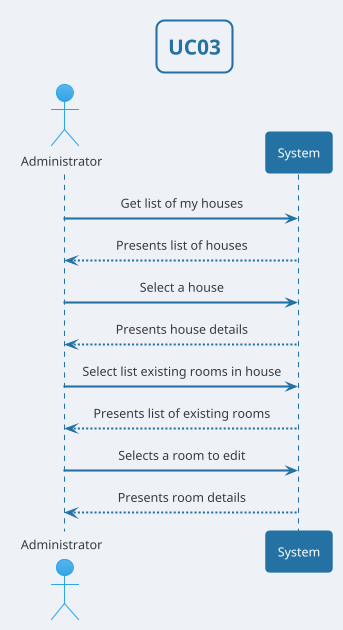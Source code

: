  @startuml

@startuml

!theme cerulean
skinparam backgroundColor #EEF2F7
skinparam titleBorderRoundCorner 15
skinparam titleBorderThickness 2
skinparam titleBorderColor #2471A3
skinparam titleFontColor #2471A3
skinparam sequenceArrowThickness 2
skinparam defaultTextAlignment center
skinparam sequenceParticipantBorderThickness 2
skinparam sequenceParticipantFontColor white
skinparam sequenceLifeLineBorderColor #2471A3
skinparam sequenceLifeLineBorderThickness 1.5
skinparam sequenceParticipantBackgroundColor #2471A3
skinparam sequenceParticipantBorderColor #2471A3
skinparam ArrowColor #2471A3
skinparam ArrowThickness 2
skinparam sequenceLifeLineBackgroundColor #D0D3D4

title UC03

actor Administrator
participant System

Administrator -> System: Get list of my houses
System --> Administrator: Presents list of houses
Administrator -> System: Select a house
System --> Administrator: Presents house details
Administrator -> System: Select list existing rooms in house
System --> Administrator: Presents list of existing rooms
Administrator -> System: Selects a room to edit
System --> Administrator: Presents room details
@enduml